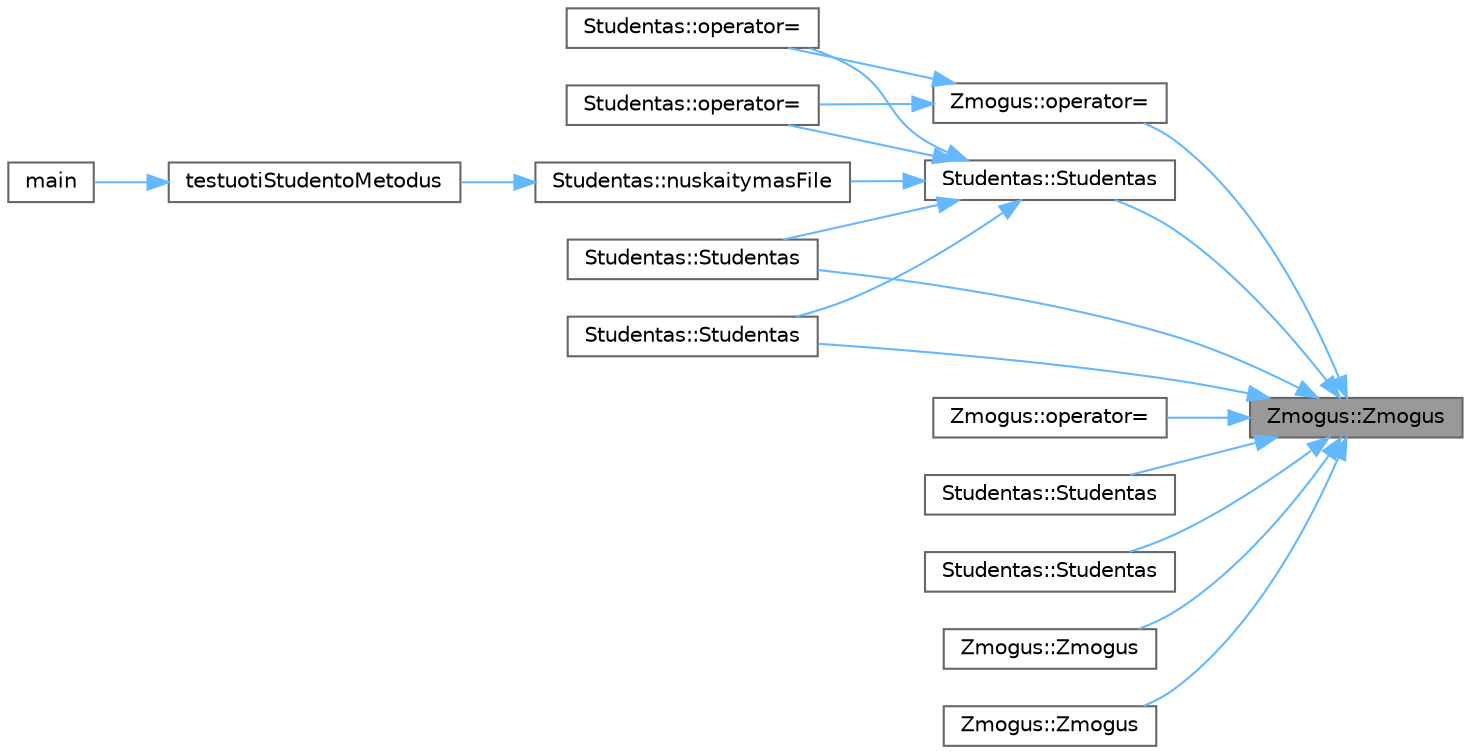 digraph "Zmogus::Zmogus"
{
 // INTERACTIVE_SVG=YES
 // LATEX_PDF_SIZE
  bgcolor="transparent";
  edge [fontname=Helvetica,fontsize=10,labelfontname=Helvetica,labelfontsize=10];
  node [fontname=Helvetica,fontsize=10,shape=box,height=0.2,width=0.4];
  rankdir="RL";
  Node1 [id="Node000001",label="Zmogus::Zmogus",height=0.2,width=0.4,color="gray40", fillcolor="grey60", style="filled", fontcolor="black",tooltip=" "];
  Node1 -> Node2 [id="edge1_Node000001_Node000002",dir="back",color="steelblue1",style="solid",tooltip=" "];
  Node2 [id="Node000002",label="Zmogus::operator=",height=0.2,width=0.4,color="grey40", fillcolor="white", style="filled",URL="$class_zmogus.html#a8bc6d11547d75c71a38567f750f02612",tooltip=" "];
  Node2 -> Node3 [id="edge2_Node000002_Node000003",dir="back",color="steelblue1",style="solid",tooltip=" "];
  Node3 [id="Node000003",label="Studentas::operator=",height=0.2,width=0.4,color="grey40", fillcolor="white", style="filled",URL="$class_studentas.html#a25bcc531503d3bc490dab4a656e3b8e9",tooltip=" "];
  Node2 -> Node4 [id="edge3_Node000002_Node000004",dir="back",color="steelblue1",style="solid",tooltip=" "];
  Node4 [id="Node000004",label="Studentas::operator=",height=0.2,width=0.4,color="grey40", fillcolor="white", style="filled",URL="$class_studentas.html#a6379482d741209e9a2d902023676fb45",tooltip=" "];
  Node1 -> Node5 [id="edge4_Node000001_Node000005",dir="back",color="steelblue1",style="solid",tooltip=" "];
  Node5 [id="Node000005",label="Zmogus::operator=",height=0.2,width=0.4,color="grey40", fillcolor="white", style="filled",URL="$class_zmogus.html#af6745536a52d1e85a49c2680199f9a80",tooltip=" "];
  Node1 -> Node6 [id="edge5_Node000001_Node000006",dir="back",color="steelblue1",style="solid",tooltip=" "];
  Node6 [id="Node000006",label="Studentas::Studentas",height=0.2,width=0.4,color="grey40", fillcolor="white", style="filled",URL="$class_studentas.html#ab459e995e8c9b24cdc9aec5b09a66539",tooltip=" "];
  Node6 -> Node7 [id="edge6_Node000006_Node000007",dir="back",color="steelblue1",style="solid",tooltip=" "];
  Node7 [id="Node000007",label="Studentas::nuskaitymasFile",height=0.2,width=0.4,color="grey40", fillcolor="white", style="filled",URL="$class_studentas.html#aca0bcdc0f22c4caaacf94c5ca7544db0",tooltip=" "];
  Node7 -> Node8 [id="edge7_Node000007_Node000008",dir="back",color="steelblue1",style="solid",tooltip=" "];
  Node8 [id="Node000008",label="testuotiStudentoMetodus",height=0.2,width=0.4,color="grey40", fillcolor="white", style="filled",URL="$funkcijos_8cpp.html#a0bcc3fa49fd1bf2474cbfd5ccf2aaff2",tooltip=" "];
  Node8 -> Node9 [id="edge8_Node000008_Node000009",dir="back",color="steelblue1",style="solid",tooltip=" "];
  Node9 [id="Node000009",label="main",height=0.2,width=0.4,color="grey40", fillcolor="white", style="filled",URL="$main_8cpp.html#ae66f6b31b5ad750f1fe042a706a4e3d4",tooltip=" "];
  Node6 -> Node3 [id="edge9_Node000006_Node000003",dir="back",color="steelblue1",style="solid",tooltip=" "];
  Node6 -> Node4 [id="edge10_Node000006_Node000004",dir="back",color="steelblue1",style="solid",tooltip=" "];
  Node6 -> Node10 [id="edge11_Node000006_Node000010",dir="back",color="steelblue1",style="solid",tooltip=" "];
  Node10 [id="Node000010",label="Studentas::Studentas",height=0.2,width=0.4,color="grey40", fillcolor="white", style="filled",URL="$class_studentas.html#aef0484fe46cf05746f8ffc0d083fcf3e",tooltip=" "];
  Node6 -> Node11 [id="edge12_Node000006_Node000011",dir="back",color="steelblue1",style="solid",tooltip=" "];
  Node11 [id="Node000011",label="Studentas::Studentas",height=0.2,width=0.4,color="grey40", fillcolor="white", style="filled",URL="$class_studentas.html#a732b15e3745fa8e35ff0002cfc4b73b5",tooltip=" "];
  Node1 -> Node12 [id="edge13_Node000001_Node000012",dir="back",color="steelblue1",style="solid",tooltip=" "];
  Node12 [id="Node000012",label="Studentas::Studentas",height=0.2,width=0.4,color="grey40", fillcolor="white", style="filled",URL="$class_studentas.html#a7b3f3a8f6acc9d3d18d8682502a80c29",tooltip=" "];
  Node1 -> Node10 [id="edge14_Node000001_Node000010",dir="back",color="steelblue1",style="solid",tooltip=" "];
  Node1 -> Node13 [id="edge15_Node000001_Node000013",dir="back",color="steelblue1",style="solid",tooltip=" "];
  Node13 [id="Node000013",label="Studentas::Studentas",height=0.2,width=0.4,color="grey40", fillcolor="white", style="filled",URL="$class_studentas.html#a00d6db6706f5e4182d3677ea4e90de61",tooltip=" "];
  Node1 -> Node11 [id="edge16_Node000001_Node000011",dir="back",color="steelblue1",style="solid",tooltip=" "];
  Node1 -> Node14 [id="edge17_Node000001_Node000014",dir="back",color="steelblue1",style="solid",tooltip=" "];
  Node14 [id="Node000014",label="Zmogus::Zmogus",height=0.2,width=0.4,color="grey40", fillcolor="white", style="filled",URL="$class_zmogus.html#a9d2bbeaf83ead87dbb686ee04999885f",tooltip=" "];
  Node1 -> Node15 [id="edge18_Node000001_Node000015",dir="back",color="steelblue1",style="solid",tooltip=" "];
  Node15 [id="Node000015",label="Zmogus::Zmogus",height=0.2,width=0.4,color="grey40", fillcolor="white", style="filled",URL="$class_zmogus.html#a97c679fdf47100b8d6a9a7e17d4953c2",tooltip=" "];
}
